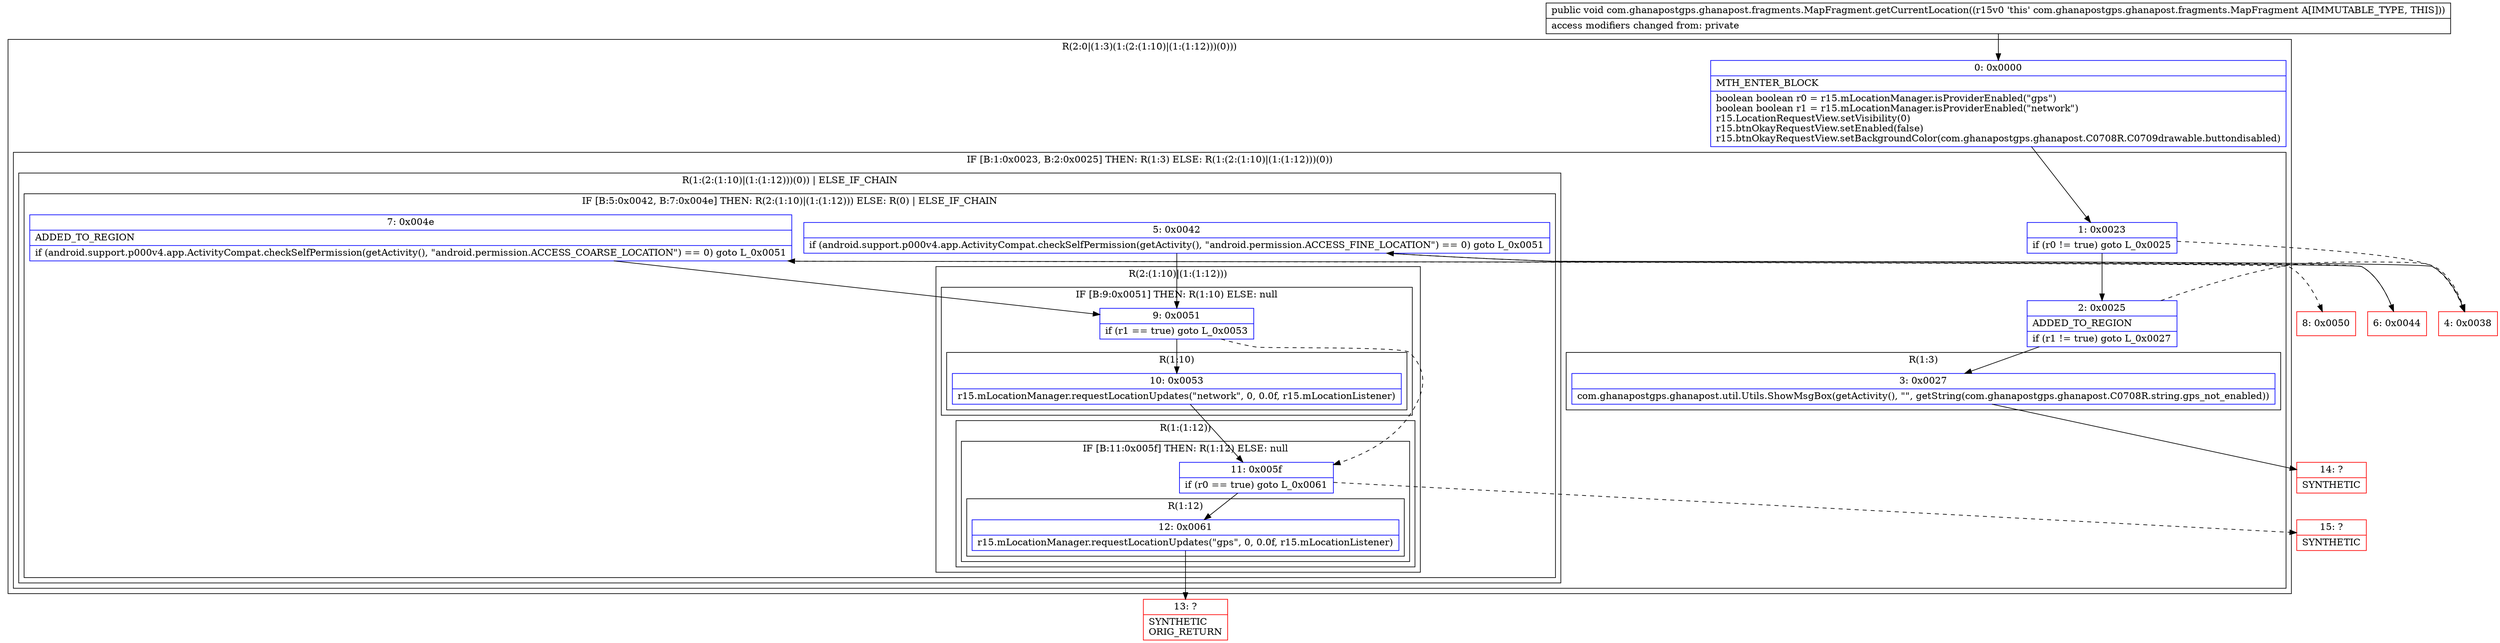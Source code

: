 digraph "CFG forcom.ghanapostgps.ghanapost.fragments.MapFragment.getCurrentLocation()V" {
subgraph cluster_Region_780953629 {
label = "R(2:0|(1:3)(1:(2:(1:10)|(1:(1:12)))(0)))";
node [shape=record,color=blue];
Node_0 [shape=record,label="{0\:\ 0x0000|MTH_ENTER_BLOCK\l|boolean boolean r0 = r15.mLocationManager.isProviderEnabled(\"gps\")\lboolean boolean r1 = r15.mLocationManager.isProviderEnabled(\"network\")\lr15.LocationRequestView.setVisibility(0)\lr15.btnOkayRequestView.setEnabled(false)\lr15.btnOkayRequestView.setBackgroundColor(com.ghanapostgps.ghanapost.C0708R.C0709drawable.buttondisabled)\l}"];
subgraph cluster_IfRegion_1826986873 {
label = "IF [B:1:0x0023, B:2:0x0025] THEN: R(1:3) ELSE: R(1:(2:(1:10)|(1:(1:12)))(0))";
node [shape=record,color=blue];
Node_1 [shape=record,label="{1\:\ 0x0023|if (r0 != true) goto L_0x0025\l}"];
Node_2 [shape=record,label="{2\:\ 0x0025|ADDED_TO_REGION\l|if (r1 != true) goto L_0x0027\l}"];
subgraph cluster_Region_565634412 {
label = "R(1:3)";
node [shape=record,color=blue];
Node_3 [shape=record,label="{3\:\ 0x0027|com.ghanapostgps.ghanapost.util.Utils.ShowMsgBox(getActivity(), \"\", getString(com.ghanapostgps.ghanapost.C0708R.string.gps_not_enabled))\l}"];
}
subgraph cluster_Region_2027834261 {
label = "R(1:(2:(1:10)|(1:(1:12)))(0)) | ELSE_IF_CHAIN\l";
node [shape=record,color=blue];
subgraph cluster_IfRegion_956539977 {
label = "IF [B:5:0x0042, B:7:0x004e] THEN: R(2:(1:10)|(1:(1:12))) ELSE: R(0) | ELSE_IF_CHAIN\l";
node [shape=record,color=blue];
Node_5 [shape=record,label="{5\:\ 0x0042|if (android.support.p000v4.app.ActivityCompat.checkSelfPermission(getActivity(), \"android.permission.ACCESS_FINE_LOCATION\") == 0) goto L_0x0051\l}"];
Node_7 [shape=record,label="{7\:\ 0x004e|ADDED_TO_REGION\l|if (android.support.p000v4.app.ActivityCompat.checkSelfPermission(getActivity(), \"android.permission.ACCESS_COARSE_LOCATION\") == 0) goto L_0x0051\l}"];
subgraph cluster_Region_418944799 {
label = "R(2:(1:10)|(1:(1:12)))";
node [shape=record,color=blue];
subgraph cluster_IfRegion_2030993189 {
label = "IF [B:9:0x0051] THEN: R(1:10) ELSE: null";
node [shape=record,color=blue];
Node_9 [shape=record,label="{9\:\ 0x0051|if (r1 == true) goto L_0x0053\l}"];
subgraph cluster_Region_242457833 {
label = "R(1:10)";
node [shape=record,color=blue];
Node_10 [shape=record,label="{10\:\ 0x0053|r15.mLocationManager.requestLocationUpdates(\"network\", 0, 0.0f, r15.mLocationListener)\l}"];
}
}
subgraph cluster_Region_83618897 {
label = "R(1:(1:12))";
node [shape=record,color=blue];
subgraph cluster_IfRegion_843256248 {
label = "IF [B:11:0x005f] THEN: R(1:12) ELSE: null";
node [shape=record,color=blue];
Node_11 [shape=record,label="{11\:\ 0x005f|if (r0 == true) goto L_0x0061\l}"];
subgraph cluster_Region_553529707 {
label = "R(1:12)";
node [shape=record,color=blue];
Node_12 [shape=record,label="{12\:\ 0x0061|r15.mLocationManager.requestLocationUpdates(\"gps\", 0, 0.0f, r15.mLocationListener)\l}"];
}
}
}
}
subgraph cluster_Region_2095188484 {
label = "R(0)";
node [shape=record,color=blue];
}
}
}
}
}
Node_4 [shape=record,color=red,label="{4\:\ 0x0038}"];
Node_6 [shape=record,color=red,label="{6\:\ 0x0044}"];
Node_8 [shape=record,color=red,label="{8\:\ 0x0050}"];
Node_13 [shape=record,color=red,label="{13\:\ ?|SYNTHETIC\lORIG_RETURN\l}"];
Node_14 [shape=record,color=red,label="{14\:\ ?|SYNTHETIC\l}"];
Node_15 [shape=record,color=red,label="{15\:\ ?|SYNTHETIC\l}"];
MethodNode[shape=record,label="{public void com.ghanapostgps.ghanapost.fragments.MapFragment.getCurrentLocation((r15v0 'this' com.ghanapostgps.ghanapost.fragments.MapFragment A[IMMUTABLE_TYPE, THIS]))  | access modifiers changed from: private\l}"];
MethodNode -> Node_0;
Node_0 -> Node_1;
Node_1 -> Node_2;
Node_1 -> Node_4[style=dashed];
Node_2 -> Node_3;
Node_2 -> Node_4[style=dashed];
Node_3 -> Node_14;
Node_5 -> Node_6[style=dashed];
Node_5 -> Node_9;
Node_7 -> Node_8[style=dashed];
Node_7 -> Node_9;
Node_9 -> Node_10;
Node_9 -> Node_11[style=dashed];
Node_10 -> Node_11;
Node_11 -> Node_12;
Node_11 -> Node_15[style=dashed];
Node_12 -> Node_13;
Node_4 -> Node_5;
Node_6 -> Node_7;
}

